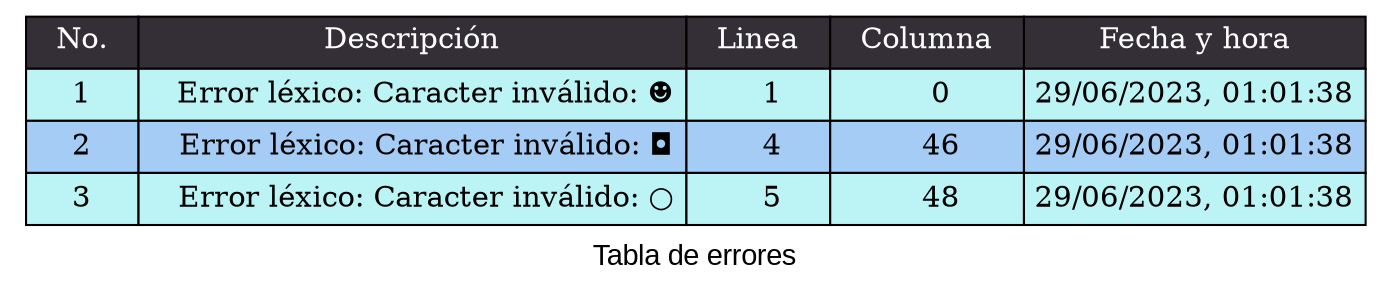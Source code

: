 digraph {
            fontname="Arial"
            label = "Tabla de errores"
            node[shape=none]
            n1[label=<
            <table BORDER="0" CELLBORDER="1" CELLSPACING="0" CELLPADDING="4">]
            <tr>
            <td bgcolor="#342E37"> <font color="white"> No. </font> </td>
            <td bgcolor="#342E37"> <font color="white"> Descripción </font> </td>
            <td bgcolor="#342E37"> <font color="white"> Linea </font> </td>
            <td bgcolor="#342E37"> <font color="white"> Columna </font> </td>
            <td bgcolor="#342E37"> <font color="white"> Fecha y hora </font> </td>
            </tr>
<tr>
<td bgcolor="#BCF4F5">1</td>
<td bgcolor="#BCF4F5">   Error léxico: Caracter inválido: ☻</td> 
 <td bgcolor="#BCF4F5">   1</td> 
 <td bgcolor="#BCF4F5">   0</td> 
 <td bgcolor="#BCF4F5">29/06/2023, 01:01:38</td> 
</tr>
<tr>
<td bgcolor="#A4CCF4">2</td>
<td bgcolor="#A4CCF4">   Error léxico: Caracter inválido: ◘</td> 
 <td bgcolor="#A4CCF4">   4</td> 
 <td bgcolor="#A4CCF4">   46</td> 
 <td bgcolor="#A4CCF4">29/06/2023, 01:01:38</td> 
</tr>
<tr>
<td bgcolor="#BCF4F5">3</td>
<td bgcolor="#BCF4F5">   Error léxico: Caracter inválido: ○</td> 
 <td bgcolor="#BCF4F5">   5</td> 
 <td bgcolor="#BCF4F5">   48</td> 
 <td bgcolor="#BCF4F5">29/06/2023, 01:01:38</td> 
</tr>
</table>
    >]
    }